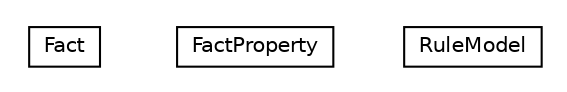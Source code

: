 #!/usr/local/bin/dot
#
# Class diagram 
# Generated by UMLGraph version R5_6-24-gf6e263 (http://www.umlgraph.org/)
#

digraph G {
	edge [fontname="Helvetica",fontsize=10,labelfontname="Helvetica",labelfontsize=10];
	node [fontname="Helvetica",fontsize=10,shape=plaintext];
	nodesep=0.25;
	ranksep=0.5;
	// org.universAAL.drools.models.Fact
	c1380 [label=<<table title="org.universAAL.drools.models.Fact" border="0" cellborder="1" cellspacing="0" cellpadding="2" port="p" href="./Fact.html">
		<tr><td><table border="0" cellspacing="0" cellpadding="1">
<tr><td align="center" balign="center"> Fact </td></tr>
		</table></td></tr>
		</table>>, URL="./Fact.html", fontname="Helvetica", fontcolor="black", fontsize=10.0];
	// org.universAAL.drools.models.FactProperty
	c1381 [label=<<table title="org.universAAL.drools.models.FactProperty" border="0" cellborder="1" cellspacing="0" cellpadding="2" port="p" href="./FactProperty.html">
		<tr><td><table border="0" cellspacing="0" cellpadding="1">
<tr><td align="center" balign="center"> FactProperty </td></tr>
		</table></td></tr>
		</table>>, URL="./FactProperty.html", fontname="Helvetica", fontcolor="black", fontsize=10.0];
	// org.universAAL.drools.models.RuleModel
	c1382 [label=<<table title="org.universAAL.drools.models.RuleModel" border="0" cellborder="1" cellspacing="0" cellpadding="2" port="p" href="./RuleModel.html">
		<tr><td><table border="0" cellspacing="0" cellpadding="1">
<tr><td align="center" balign="center"> RuleModel </td></tr>
		</table></td></tr>
		</table>>, URL="./RuleModel.html", fontname="Helvetica", fontcolor="black", fontsize=10.0];
}

